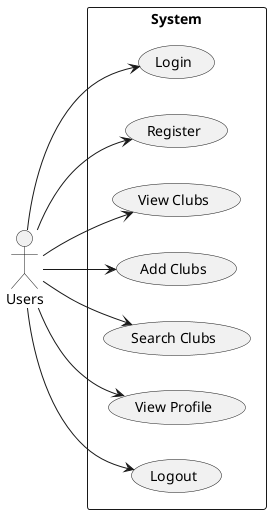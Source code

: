 @startuml Users
left to right direction
actor Users
rectangle "System" as system {
  (Login)
  (Register)
  (View Clubs)
  (Add Clubs)
  (Search Clubs)
  (View Profile)
  (Logout)
}
Users --> (Login)
Users --> (Register)
Users --> (View Clubs)
Users --> (Add Clubs)
Users --> (Search Clubs)
Users --> (View Profile)
Users --> (Logout)
@enduml